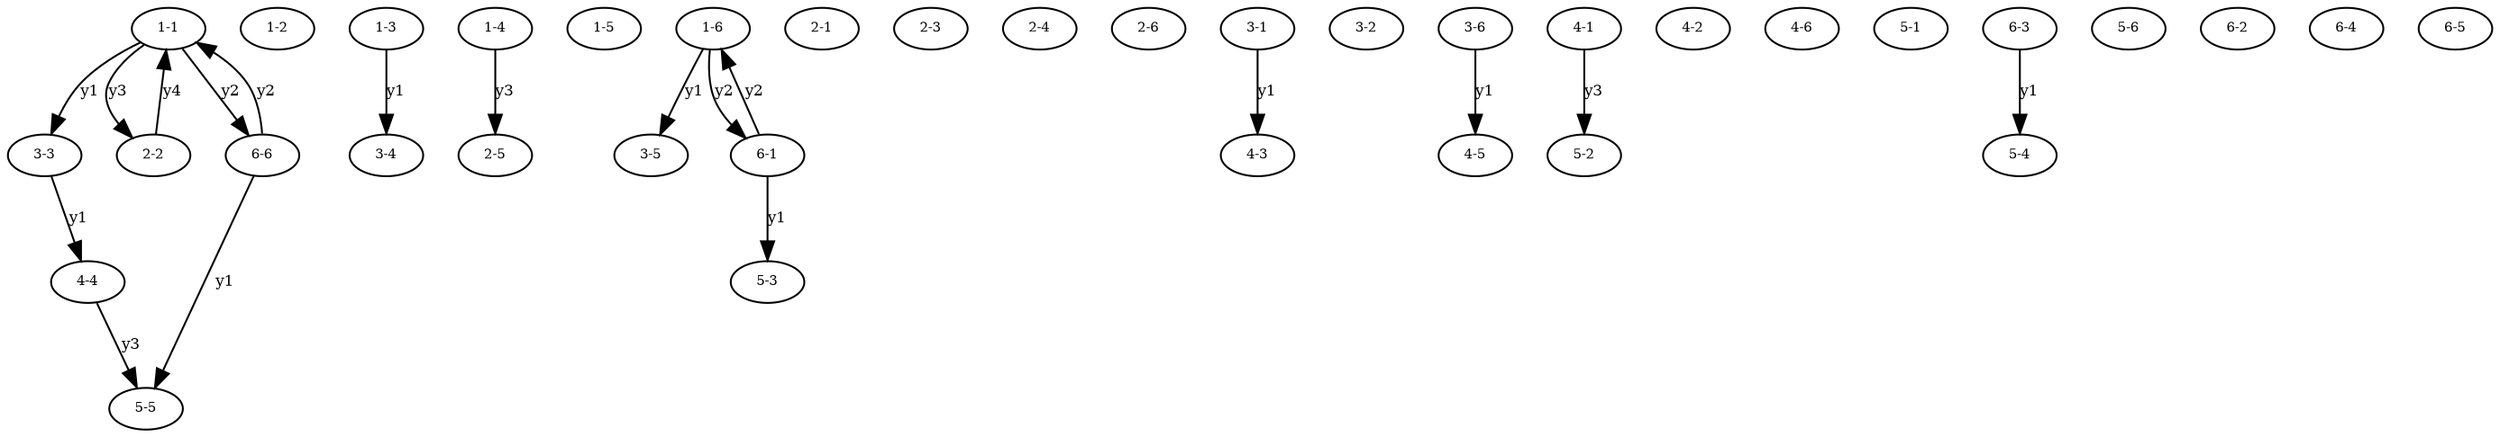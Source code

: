 digraph GxG {
"Gv1-1" [label="1-1",fontsize=7,width=.01,height=.01];
"Gv1-1" -> "Gv3-3" [label="y1",fontsize=8];
"Gv1-1" -> "Gv2-2" [label="y3",fontsize=8];
"Gv1-1" -> "Gv6-6" [label="y2",fontsize=8];
"Gv1-2" [label="1-2",fontsize=7,width=.01,height=.01];
"Gv1-3" [label="1-3",fontsize=7,width=.01,height=.01];
"Gv1-3" -> "Gv3-4" [label="y1",fontsize=8];
"Gv1-4" [label="1-4",fontsize=7,width=.01,height=.01];
"Gv1-4" -> "Gv2-5" [label="y3",fontsize=8];
"Gv1-5" [label="1-5",fontsize=7,width=.01,height=.01];
"Gv1-6" [label="1-6",fontsize=7,width=.01,height=.01];
"Gv1-6" -> "Gv3-5" [label="y1",fontsize=8];
"Gv1-6" -> "Gv6-1" [label="y2",fontsize=8];
"Gv2-1" [label="2-1",fontsize=7,width=.01,height=.01];
"Gv2-2" [label="2-2",fontsize=7,width=.01,height=.01];
"Gv2-2" -> "Gv1-1" [label="y4",fontsize=8];
"Gv2-3" [label="2-3",fontsize=7,width=.01,height=.01];
"Gv2-4" [label="2-4",fontsize=7,width=.01,height=.01];
"Gv2-5" [label="2-5",fontsize=7,width=.01,height=.01];
"Gv2-6" [label="2-6",fontsize=7,width=.01,height=.01];
"Gv3-1" [label="3-1",fontsize=7,width=.01,height=.01];
"Gv3-1" -> "Gv4-3" [label="y1",fontsize=8];
"Gv3-2" [label="3-2",fontsize=7,width=.01,height=.01];
"Gv3-3" [label="3-3",fontsize=7,width=.01,height=.01];
"Gv3-3" -> "Gv4-4" [label="y1",fontsize=8];
"Gv3-4" [label="3-4",fontsize=7,width=.01,height=.01];
"Gv3-5" [label="3-5",fontsize=7,width=.01,height=.01];
"Gv3-6" [label="3-6",fontsize=7,width=.01,height=.01];
"Gv3-6" -> "Gv4-5" [label="y1",fontsize=8];
"Gv4-1" [label="4-1",fontsize=7,width=.01,height=.01];
"Gv4-1" -> "Gv5-2" [label="y3",fontsize=8];
"Gv4-2" [label="4-2",fontsize=7,width=.01,height=.01];
"Gv4-3" [label="4-3",fontsize=7,width=.01,height=.01];
"Gv4-4" [label="4-4",fontsize=7,width=.01,height=.01];
"Gv4-4" -> "Gv5-5" [label="y3",fontsize=8];
"Gv4-5" [label="4-5",fontsize=7,width=.01,height=.01];
"Gv4-6" [label="4-6",fontsize=7,width=.01,height=.01];
"Gv5-1" [label="5-1",fontsize=7,width=.01,height=.01];
"Gv5-2" [label="5-2",fontsize=7,width=.01,height=.01];
"Gv5-3" [label="5-3",fontsize=7,width=.01,height=.01];
"Gv5-4" [label="5-4",fontsize=7,width=.01,height=.01];
"Gv5-5" [label="5-5",fontsize=7,width=.01,height=.01];
"Gv5-6" [label="5-6",fontsize=7,width=.01,height=.01];
"Gv6-1" [label="6-1",fontsize=7,width=.01,height=.01];
"Gv6-1" -> "Gv5-3" [label="y1",fontsize=8];
"Gv6-1" -> "Gv1-6" [label="y2",fontsize=8];
"Gv6-2" [label="6-2",fontsize=7,width=.01,height=.01];
"Gv6-3" [label="6-3",fontsize=7,width=.01,height=.01];
"Gv6-3" -> "Gv5-4" [label="y1",fontsize=8];
"Gv6-4" [label="6-4",fontsize=7,width=.01,height=.01];
"Gv6-5" [label="6-5",fontsize=7,width=.01,height=.01];
"Gv6-6" [label="6-6",fontsize=7,width=.01,height=.01];
"Gv6-6" -> "Gv5-5" [label="y1",fontsize=8];
"Gv6-6" -> "Gv1-1" [label="y2",fontsize=8];
}
